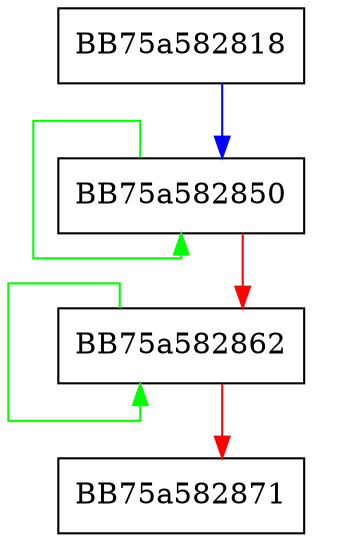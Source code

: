 digraph NotificationFactory {
  node [shape="box"];
  graph [splines=ortho];
  BB75a582818 -> BB75a582850 [color="blue"];
  BB75a582850 -> BB75a582850 [color="green"];
  BB75a582850 -> BB75a582862 [color="red"];
  BB75a582862 -> BB75a582862 [color="green"];
  BB75a582862 -> BB75a582871 [color="red"];
}